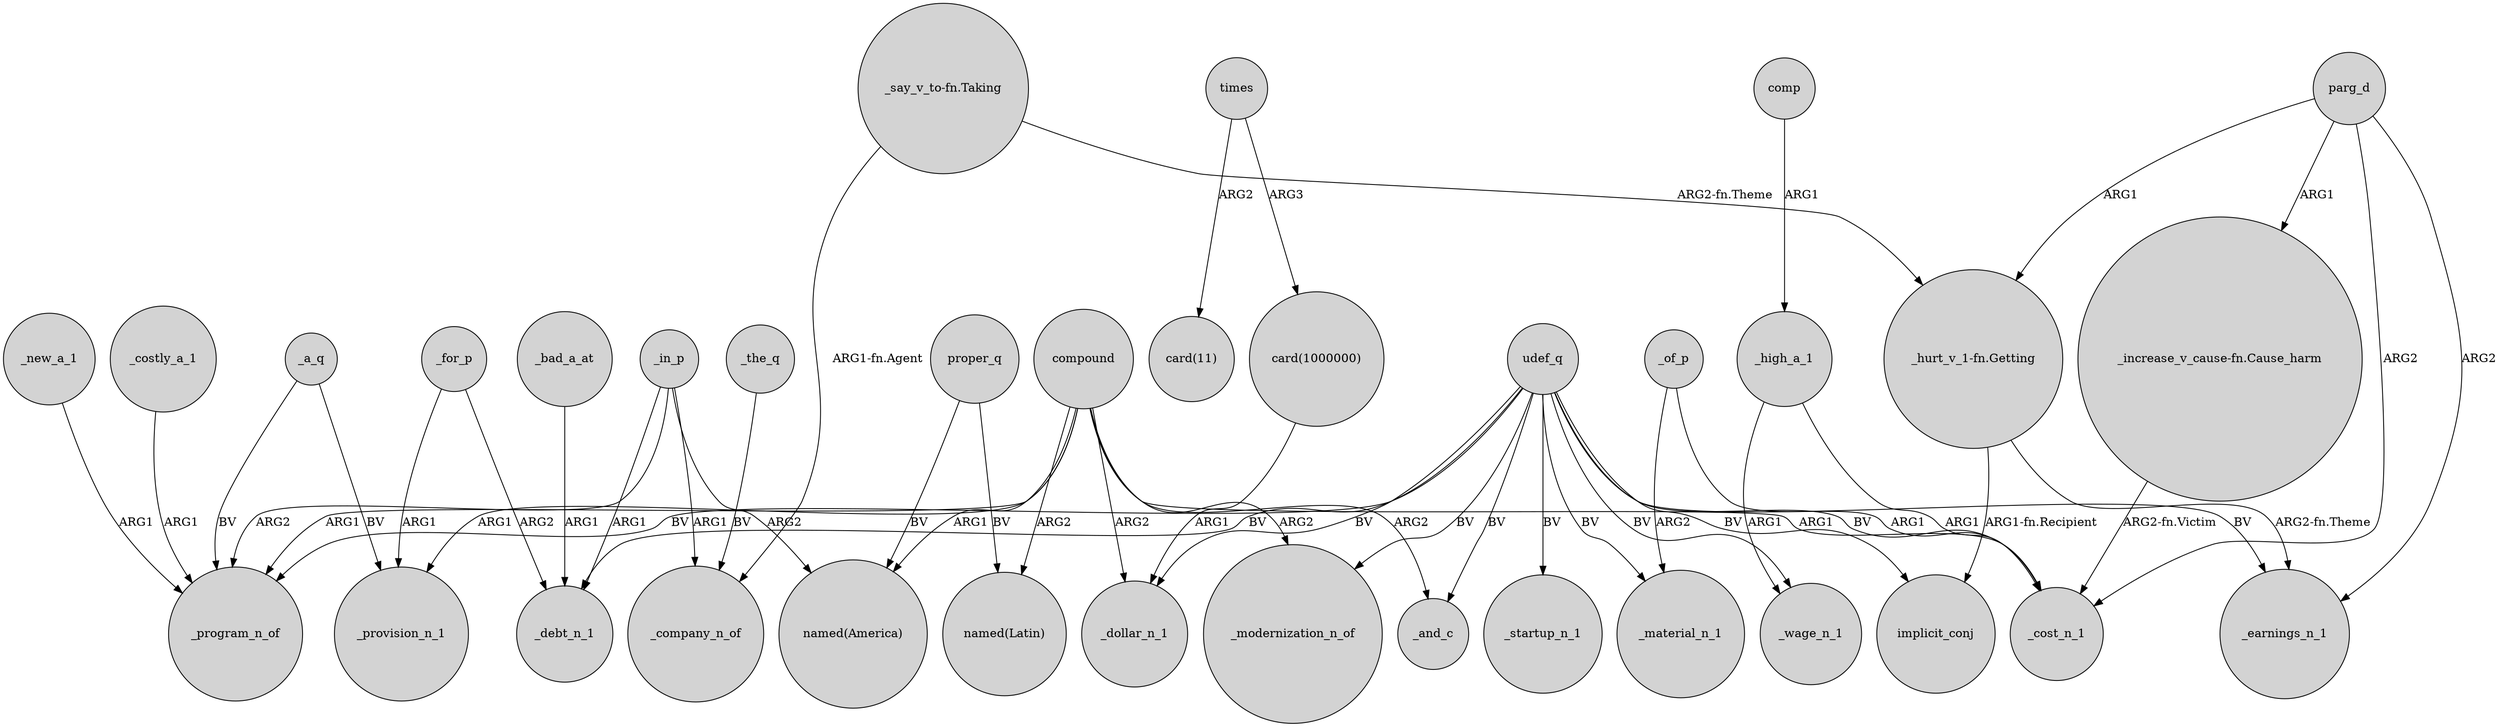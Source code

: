 digraph {
	node [shape=circle style=filled]
	_for_p -> _provision_n_1 [label=ARG1]
	times -> "card(11)" [label=ARG2]
	_a_q -> _provision_n_1 [label=BV]
	compound -> "named(America)" [label=ARG1]
	udef_q -> _material_n_1 [label=BV]
	_of_p -> _cost_n_1 [label=ARG1]
	_in_p -> _company_n_of [label=ARG1]
	_high_a_1 -> _wage_n_1 [label=ARG1]
	times -> "card(1000000)" [label=ARG3]
	"_say_v_to-fn.Taking" -> _company_n_of [label="ARG1-fn.Agent"]
	proper_q -> "named(America)" [label=BV]
	"_hurt_v_1-fn.Getting" -> implicit_conj [label="ARG1-fn.Recipient"]
	compound -> _dollar_n_1 [label=ARG2]
	udef_q -> _modernization_n_of [label=BV]
	parg_d -> _cost_n_1 [label=ARG2]
	compound -> _provision_n_1 [label=ARG1]
	udef_q -> _and_c [label=BV]
	udef_q -> _wage_n_1 [label=BV]
	_in_p -> "named(America)" [label=ARG2]
	udef_q -> _program_n_of [label=BV]
	compound -> _and_c [label=ARG2]
	"_say_v_to-fn.Taking" -> "_hurt_v_1-fn.Getting" [label="ARG2-fn.Theme"]
	_high_a_1 -> _cost_n_1 [label=ARG1]
	compound -> _program_n_of [label=ARG1]
	parg_d -> "_hurt_v_1-fn.Getting" [label=ARG1]
	udef_q -> _debt_n_1 [label=BV]
	udef_q -> _earnings_n_1 [label=BV]
	compound -> _modernization_n_of [label=ARG2]
	parg_d -> "_increase_v_cause-fn.Cause_harm" [label=ARG1]
	comp -> _high_a_1 [label=ARG1]
	proper_q -> "named(Latin)" [label=BV]
	_for_p -> _debt_n_1 [label=ARG2]
	_in_p -> _program_n_of [label=ARG2]
	udef_q -> _startup_n_1 [label=BV]
	udef_q -> _dollar_n_1 [label=BV]
	"card(1000000)" -> _dollar_n_1 [label=ARG1]
	"_increase_v_cause-fn.Cause_harm" -> _cost_n_1 [label="ARG2-fn.Victim"]
	_costly_a_1 -> _program_n_of [label=ARG1]
	_bad_a_at -> _debt_n_1 [label=ARG1]
	_a_q -> _program_n_of [label=BV]
	compound -> _cost_n_1 [label=ARG1]
	_new_a_1 -> _program_n_of [label=ARG1]
	_of_p -> _material_n_1 [label=ARG2]
	"_hurt_v_1-fn.Getting" -> _earnings_n_1 [label="ARG2-fn.Theme"]
	_the_q -> _company_n_of [label=BV]
	_in_p -> _debt_n_1 [label=ARG1]
	udef_q -> implicit_conj [label=BV]
	parg_d -> _earnings_n_1 [label=ARG2]
	compound -> "named(Latin)" [label=ARG2]
	udef_q -> _cost_n_1 [label=BV]
}
